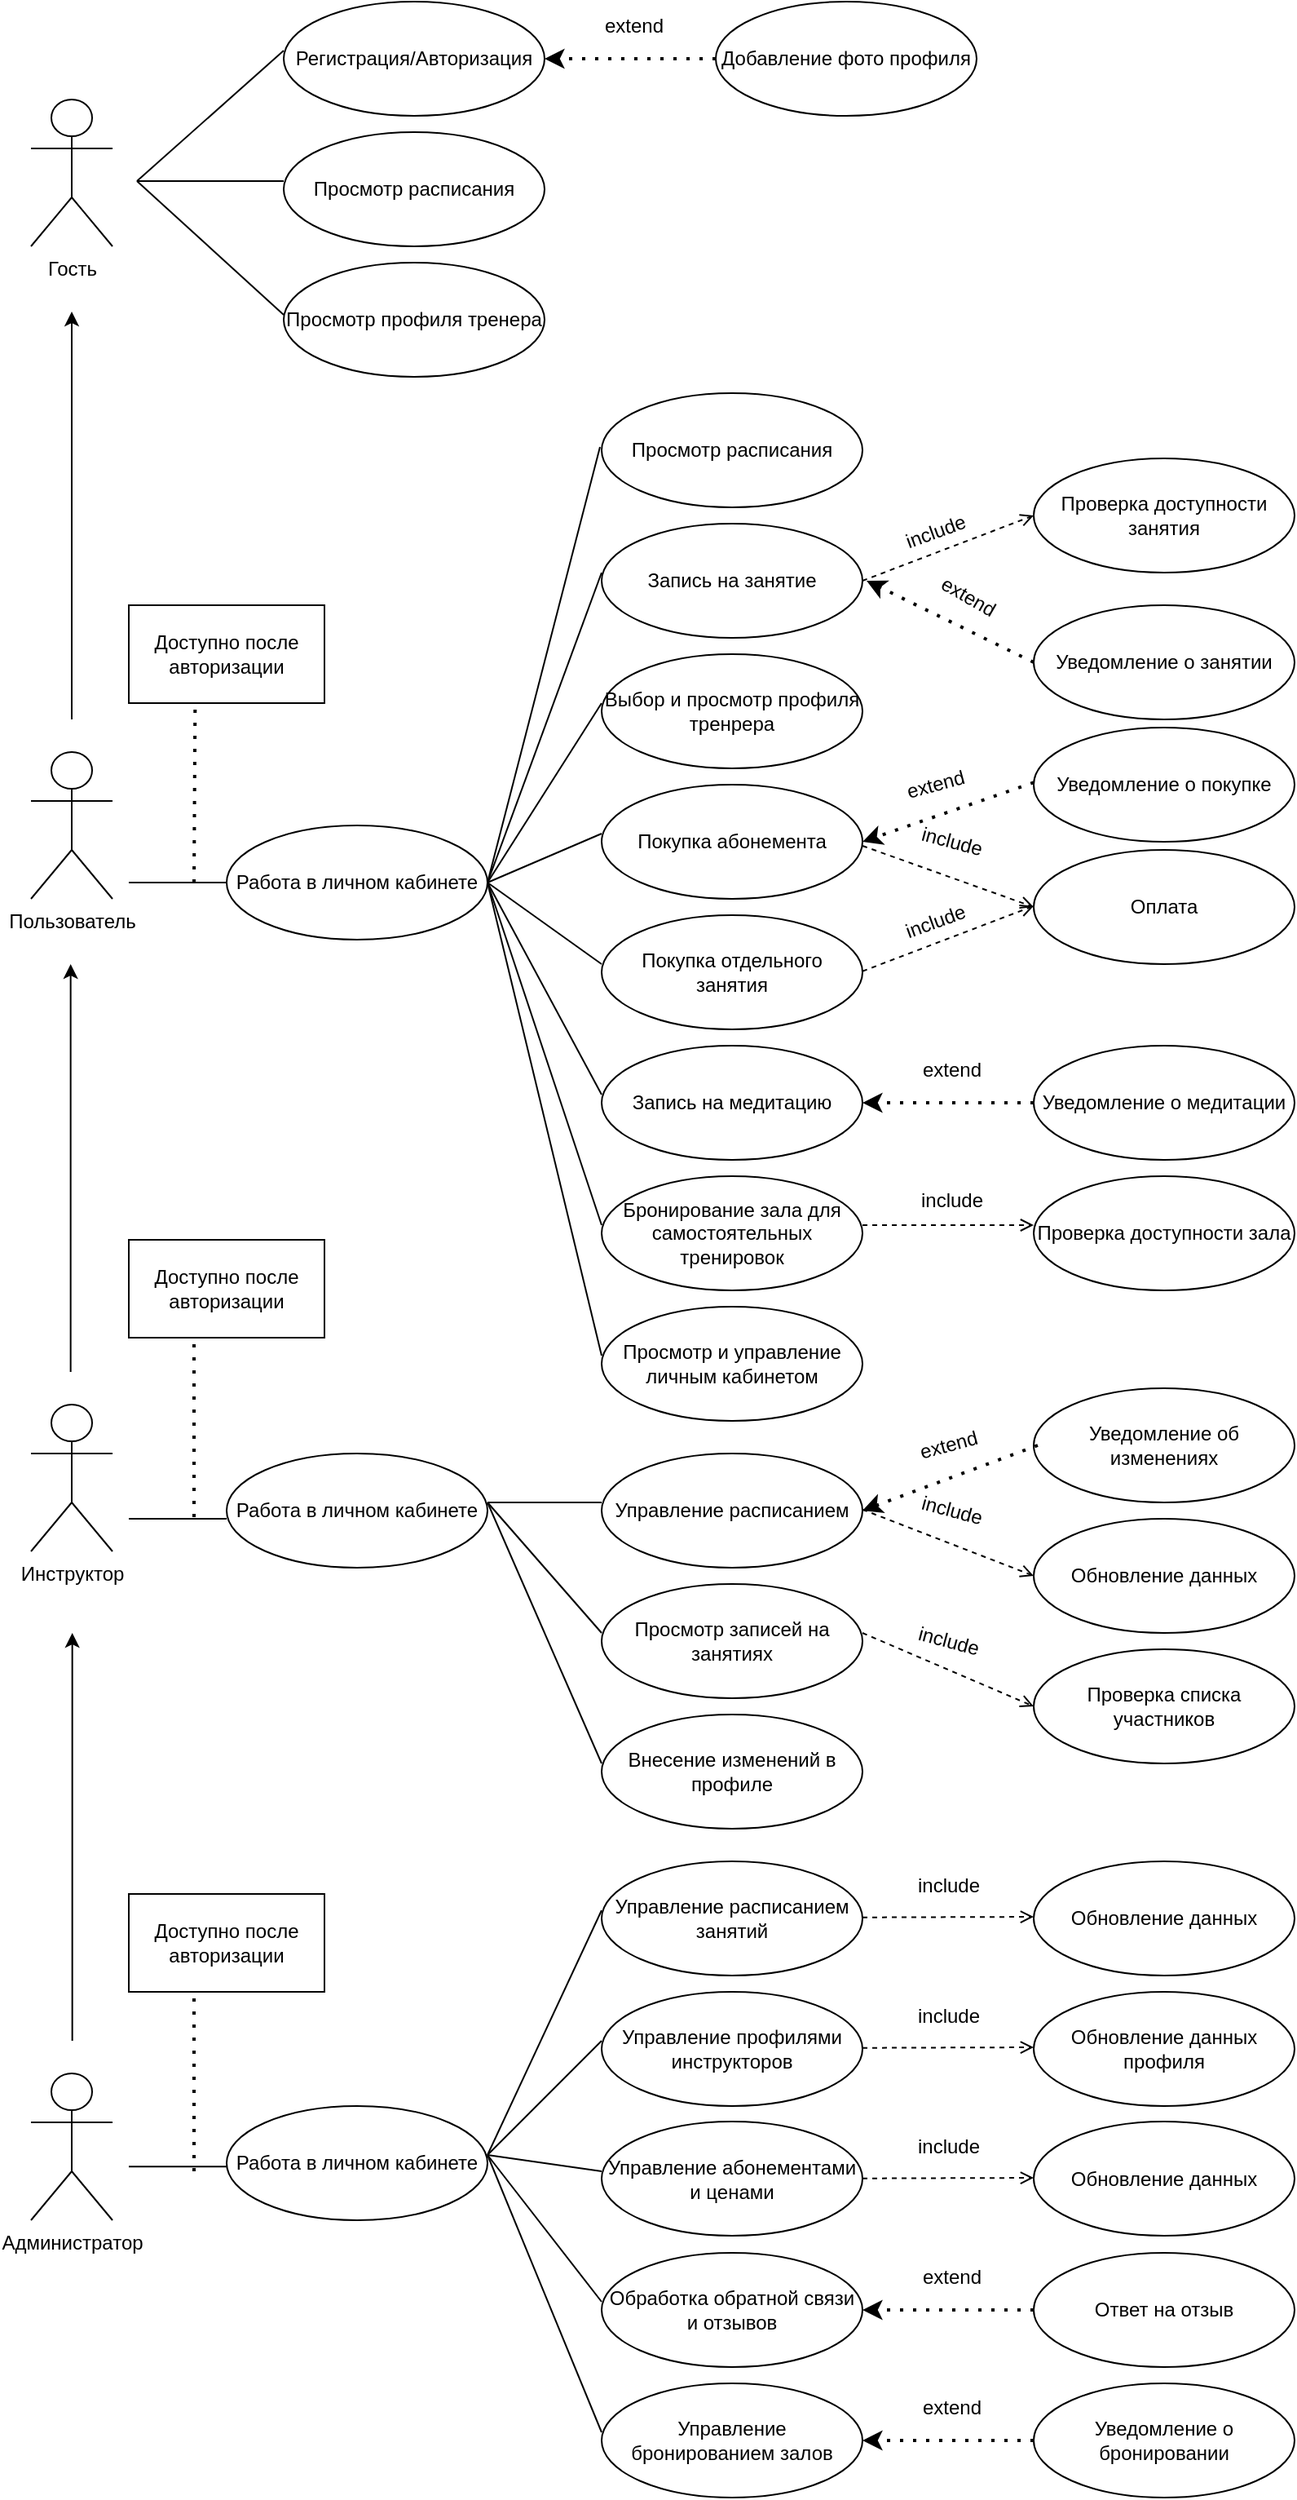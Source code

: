 <mxfile version="24.8.3" pages="2">
  <diagram name="Page-1" id="B9WLQqO9zIOotgpZJvfp">
    <mxGraphModel dx="2607" dy="1575" grid="1" gridSize="10" guides="1" tooltips="1" connect="1" arrows="1" fold="1" page="1" pageScale="1" pageWidth="3300" pageHeight="2339" math="0" shadow="0">
      <root>
        <mxCell id="0" />
        <mxCell id="1" parent="0" />
        <mxCell id="BxtD7QqeGQfDGScbVAJy-2" value="Пользователь" style="shape=umlActor;verticalLabelPosition=bottom;verticalAlign=top;html=1;outlineConnect=0;" parent="1" vertex="1">
          <mxGeometry x="1300" y="810" width="50" height="90" as="geometry" />
        </mxCell>
        <mxCell id="BxtD7QqeGQfDGScbVAJy-3" value="Инструктор" style="shape=umlActor;verticalLabelPosition=bottom;verticalAlign=top;html=1;outlineConnect=0;" parent="1" vertex="1">
          <mxGeometry x="1300" y="1210" width="50" height="90" as="geometry" />
        </mxCell>
        <mxCell id="BxtD7QqeGQfDGScbVAJy-4" value="Администратор" style="shape=umlActor;verticalLabelPosition=bottom;verticalAlign=top;html=1;outlineConnect=0;" parent="1" vertex="1">
          <mxGeometry x="1300" y="1620" width="50" height="90" as="geometry" />
        </mxCell>
        <mxCell id="BxtD7QqeGQfDGScbVAJy-7" value="Гость" style="shape=umlActor;verticalLabelPosition=bottom;verticalAlign=top;html=1;outlineConnect=0;" parent="1" vertex="1">
          <mxGeometry x="1300" y="410" width="50" height="90" as="geometry" />
        </mxCell>
        <mxCell id="BxtD7QqeGQfDGScbVAJy-9" value="&lt;span style=&quot;text-align: left;&quot;&gt;Регистрация/Авторизация&lt;/span&gt;" style="ellipse;whiteSpace=wrap;html=1;" parent="1" vertex="1">
          <mxGeometry x="1455" y="350" width="160" height="70" as="geometry" />
        </mxCell>
        <mxCell id="BxtD7QqeGQfDGScbVAJy-11" value="&lt;font style=&quot;vertical-align: inherit;&quot;&gt;&lt;font style=&quot;vertical-align: inherit;&quot;&gt;Уведомление об изменениях&lt;/font&gt;&lt;/font&gt;" style="ellipse;whiteSpace=wrap;html=1;" parent="1" vertex="1">
          <mxGeometry x="1915" y="1200" width="160" height="70" as="geometry" />
        </mxCell>
        <mxCell id="BxtD7QqeGQfDGScbVAJy-12" value="&lt;font style=&quot;vertical-align: inherit;&quot;&gt;&lt;font style=&quot;vertical-align: inherit;&quot;&gt;Проверка списка участников&lt;/font&gt;&lt;/font&gt;" style="ellipse;whiteSpace=wrap;html=1;" parent="1" vertex="1">
          <mxGeometry x="1915" y="1360" width="160" height="70" as="geometry" />
        </mxCell>
        <mxCell id="BxtD7QqeGQfDGScbVAJy-13" value="&lt;font style=&quot;vertical-align: inherit;&quot;&gt;&lt;font style=&quot;vertical-align: inherit;&quot;&gt;Обновление данных&lt;/font&gt;&lt;/font&gt;" style="ellipse;whiteSpace=wrap;html=1;" parent="1" vertex="1">
          <mxGeometry x="1915" y="1280" width="160" height="70" as="geometry" />
        </mxCell>
        <mxCell id="BxtD7QqeGQfDGScbVAJy-14" value="&lt;font style=&quot;vertical-align: inherit;&quot;&gt;&lt;font style=&quot;vertical-align: inherit;&quot;&gt;Уведомление о медитации&lt;/font&gt;&lt;/font&gt;" style="ellipse;whiteSpace=wrap;html=1;" parent="1" vertex="1">
          <mxGeometry x="1915" y="990" width="160" height="70" as="geometry" />
        </mxCell>
        <mxCell id="BxtD7QqeGQfDGScbVAJy-15" value="&lt;font style=&quot;vertical-align: inherit;&quot;&gt;&lt;font style=&quot;vertical-align: inherit;&quot;&gt;Уведомление о покупке&lt;/font&gt;&lt;/font&gt;" style="ellipse;whiteSpace=wrap;html=1;" parent="1" vertex="1">
          <mxGeometry x="1915" y="795" width="160" height="70" as="geometry" />
        </mxCell>
        <mxCell id="BxtD7QqeGQfDGScbVAJy-16" value="&lt;font style=&quot;vertical-align: inherit;&quot;&gt;&lt;font style=&quot;vertical-align: inherit;&quot;&gt;Уведомление о занятии&lt;/font&gt;&lt;/font&gt;" style="ellipse;whiteSpace=wrap;html=1;" parent="1" vertex="1">
          <mxGeometry x="1915" y="720" width="160" height="70" as="geometry" />
        </mxCell>
        <mxCell id="BxtD7QqeGQfDGScbVAJy-17" value="Проверка доступности зала" style="ellipse;whiteSpace=wrap;html=1;" parent="1" vertex="1">
          <mxGeometry x="1915" y="1070" width="160" height="70" as="geometry" />
        </mxCell>
        <mxCell id="BxtD7QqeGQfDGScbVAJy-18" value="Оплата" style="ellipse;whiteSpace=wrap;html=1;" parent="1" vertex="1">
          <mxGeometry x="1915" y="870" width="160" height="70" as="geometry" />
        </mxCell>
        <mxCell id="BxtD7QqeGQfDGScbVAJy-19" value="Проверка доступности занятия" style="ellipse;whiteSpace=wrap;html=1;" parent="1" vertex="1">
          <mxGeometry x="1915" y="630" width="160" height="70" as="geometry" />
        </mxCell>
        <mxCell id="BxtD7QqeGQfDGScbVAJy-20" value="Добавление фото профиля" style="ellipse;whiteSpace=wrap;html=1;" parent="1" vertex="1">
          <mxGeometry x="1720" y="350" width="160" height="70" as="geometry" />
        </mxCell>
        <mxCell id="BxtD7QqeGQfDGScbVAJy-21" value="Управление бронированием залов" style="ellipse;whiteSpace=wrap;html=1;" parent="1" vertex="1">
          <mxGeometry x="1650" y="1810" width="160" height="70" as="geometry" />
        </mxCell>
        <mxCell id="BxtD7QqeGQfDGScbVAJy-22" value="Обработка обратной связи и отзывов" style="ellipse;whiteSpace=wrap;html=1;" parent="1" vertex="1">
          <mxGeometry x="1650" y="1730" width="160" height="70" as="geometry" />
        </mxCell>
        <mxCell id="BxtD7QqeGQfDGScbVAJy-23" value="Управление абонементами и ценами" style="ellipse;whiteSpace=wrap;html=1;" parent="1" vertex="1">
          <mxGeometry x="1650" y="1649.5" width="160" height="70" as="geometry" />
        </mxCell>
        <mxCell id="BxtD7QqeGQfDGScbVAJy-24" value="Управление профилями инструкторов" style="ellipse;whiteSpace=wrap;html=1;" parent="1" vertex="1">
          <mxGeometry x="1650" y="1570" width="160" height="70" as="geometry" />
        </mxCell>
        <mxCell id="BxtD7QqeGQfDGScbVAJy-25" value="Управление расписанием занятий" style="ellipse;whiteSpace=wrap;html=1;" parent="1" vertex="1">
          <mxGeometry x="1650" y="1490" width="160" height="70" as="geometry" />
        </mxCell>
        <mxCell id="BxtD7QqeGQfDGScbVAJy-26" value="Внесение изменений в профиле" style="ellipse;whiteSpace=wrap;html=1;" parent="1" vertex="1">
          <mxGeometry x="1650" y="1400" width="160" height="70" as="geometry" />
        </mxCell>
        <mxCell id="BxtD7QqeGQfDGScbVAJy-27" value="Просмотр записей на занятиях" style="ellipse;whiteSpace=wrap;html=1;" parent="1" vertex="1">
          <mxGeometry x="1650" y="1320" width="160" height="70" as="geometry" />
        </mxCell>
        <mxCell id="BxtD7QqeGQfDGScbVAJy-28" value="Управление расписанием" style="ellipse;whiteSpace=wrap;html=1;" parent="1" vertex="1">
          <mxGeometry x="1650" y="1240" width="160" height="70" as="geometry" />
        </mxCell>
        <mxCell id="BxtD7QqeGQfDGScbVAJy-29" value="Просмотр и управление личным кабинетом" style="ellipse;whiteSpace=wrap;html=1;" parent="1" vertex="1">
          <mxGeometry x="1650" y="1150" width="160" height="70" as="geometry" />
        </mxCell>
        <mxCell id="BxtD7QqeGQfDGScbVAJy-30" value="Бронирование зала для самостоятельных тренировок" style="ellipse;whiteSpace=wrap;html=1;" parent="1" vertex="1">
          <mxGeometry x="1650" y="1070" width="160" height="70" as="geometry" />
        </mxCell>
        <mxCell id="BxtD7QqeGQfDGScbVAJy-31" value="Запись на медитацию" style="ellipse;whiteSpace=wrap;html=1;" parent="1" vertex="1">
          <mxGeometry x="1650" y="990" width="160" height="70" as="geometry" />
        </mxCell>
        <mxCell id="BxtD7QqeGQfDGScbVAJy-32" value="Покупка отдельного занятия" style="ellipse;whiteSpace=wrap;html=1;" parent="1" vertex="1">
          <mxGeometry x="1650" y="910" width="160" height="70" as="geometry" />
        </mxCell>
        <mxCell id="BxtD7QqeGQfDGScbVAJy-33" value="Покупка абонемента" style="ellipse;whiteSpace=wrap;html=1;" parent="1" vertex="1">
          <mxGeometry x="1650" y="830" width="160" height="70" as="geometry" />
        </mxCell>
        <mxCell id="BxtD7QqeGQfDGScbVAJy-34" value="Выбор и просмотр профиля&lt;div&gt;тренрера&lt;/div&gt;" style="ellipse;whiteSpace=wrap;html=1;" parent="1" vertex="1">
          <mxGeometry x="1650" y="750" width="160" height="70" as="geometry" />
        </mxCell>
        <mxCell id="BxtD7QqeGQfDGScbVAJy-35" value="Запись на занятие" style="ellipse;whiteSpace=wrap;html=1;" parent="1" vertex="1">
          <mxGeometry x="1650" y="670" width="160" height="70" as="geometry" />
        </mxCell>
        <mxCell id="BxtD7QqeGQfDGScbVAJy-36" value="Просмотр расписания" style="ellipse;whiteSpace=wrap;html=1;" parent="1" vertex="1">
          <mxGeometry x="1650" y="590" width="160" height="70" as="geometry" />
        </mxCell>
        <mxCell id="BxtD7QqeGQfDGScbVAJy-37" value="&lt;span style=&quot;text-align: left;&quot;&gt;Просмотр профиля тренера&lt;/span&gt;" style="ellipse;whiteSpace=wrap;html=1;" parent="1" vertex="1">
          <mxGeometry x="1455" y="510" width="160" height="70" as="geometry" />
        </mxCell>
        <mxCell id="BxtD7QqeGQfDGScbVAJy-38" value="&lt;span style=&quot;text-align: left;&quot;&gt;Просмотр расписания&lt;/span&gt;" style="ellipse;whiteSpace=wrap;html=1;" parent="1" vertex="1">
          <mxGeometry x="1455" y="430" width="160" height="70" as="geometry" />
        </mxCell>
        <mxCell id="BxtD7QqeGQfDGScbVAJy-39" value="" style="endArrow=classic;html=1;rounded=0;" parent="1" edge="1">
          <mxGeometry width="50" height="50" relative="1" as="geometry">
            <mxPoint x="1325" y="790" as="sourcePoint" />
            <mxPoint x="1325" y="540" as="targetPoint" />
          </mxGeometry>
        </mxCell>
        <mxCell id="BxtD7QqeGQfDGScbVAJy-40" value="" style="endArrow=classic;html=1;rounded=0;" parent="1" edge="1">
          <mxGeometry width="50" height="50" relative="1" as="geometry">
            <mxPoint x="1324.33" y="1190" as="sourcePoint" />
            <mxPoint x="1324.33" y="940" as="targetPoint" />
          </mxGeometry>
        </mxCell>
        <mxCell id="BxtD7QqeGQfDGScbVAJy-41" value="" style="endArrow=classic;html=1;rounded=0;" parent="1" edge="1">
          <mxGeometry width="50" height="50" relative="1" as="geometry">
            <mxPoint x="1325.33" y="1600" as="sourcePoint" />
            <mxPoint x="1325.33" y="1350" as="targetPoint" />
          </mxGeometry>
        </mxCell>
        <mxCell id="BxtD7QqeGQfDGScbVAJy-43" value="" style="endArrow=none;html=1;rounded=0;" parent="1" edge="1">
          <mxGeometry width="50" height="50" relative="1" as="geometry">
            <mxPoint x="1365" y="460" as="sourcePoint" />
            <mxPoint x="1455" y="380" as="targetPoint" />
          </mxGeometry>
        </mxCell>
        <mxCell id="BxtD7QqeGQfDGScbVAJy-44" value="" style="endArrow=none;html=1;rounded=0;" parent="1" edge="1">
          <mxGeometry width="50" height="50" relative="1" as="geometry">
            <mxPoint x="1365" y="460" as="sourcePoint" />
            <mxPoint x="1455" y="460" as="targetPoint" />
          </mxGeometry>
        </mxCell>
        <mxCell id="BxtD7QqeGQfDGScbVAJy-45" value="" style="endArrow=none;html=1;rounded=0;" parent="1" edge="1">
          <mxGeometry width="50" height="50" relative="1" as="geometry">
            <mxPoint x="1365" y="460" as="sourcePoint" />
            <mxPoint x="1455" y="542" as="targetPoint" />
          </mxGeometry>
        </mxCell>
        <mxCell id="BxtD7QqeGQfDGScbVAJy-46" value="" style="endArrow=none;html=1;rounded=0;" parent="1" edge="1">
          <mxGeometry width="50" height="50" relative="1" as="geometry">
            <mxPoint x="1580" y="890" as="sourcePoint" />
            <mxPoint x="1650" y="860" as="targetPoint" />
          </mxGeometry>
        </mxCell>
        <mxCell id="BxtD7QqeGQfDGScbVAJy-47" value="" style="endArrow=none;html=1;rounded=0;" parent="1" edge="1">
          <mxGeometry width="50" height="50" relative="1" as="geometry">
            <mxPoint x="1580" y="890" as="sourcePoint" />
            <mxPoint x="1650" y="940" as="targetPoint" />
          </mxGeometry>
        </mxCell>
        <mxCell id="BxtD7QqeGQfDGScbVAJy-48" value="" style="endArrow=none;html=1;rounded=0;" parent="1" edge="1">
          <mxGeometry width="50" height="50" relative="1" as="geometry">
            <mxPoint x="1580" y="890" as="sourcePoint" />
            <mxPoint x="1649" y="623" as="targetPoint" />
          </mxGeometry>
        </mxCell>
        <mxCell id="BxtD7QqeGQfDGScbVAJy-49" value="" style="endArrow=none;html=1;rounded=0;" parent="1" edge="1">
          <mxGeometry width="50" height="50" relative="1" as="geometry">
            <mxPoint x="1580" y="890" as="sourcePoint" />
            <mxPoint x="1650" y="700" as="targetPoint" />
          </mxGeometry>
        </mxCell>
        <mxCell id="BxtD7QqeGQfDGScbVAJy-50" value="" style="endArrow=none;html=1;rounded=0;" parent="1" edge="1">
          <mxGeometry width="50" height="50" relative="1" as="geometry">
            <mxPoint x="1580" y="890" as="sourcePoint" />
            <mxPoint x="1650" y="780" as="targetPoint" />
          </mxGeometry>
        </mxCell>
        <mxCell id="BxtD7QqeGQfDGScbVAJy-51" value="" style="endArrow=none;html=1;rounded=0;" parent="1" edge="1">
          <mxGeometry width="50" height="50" relative="1" as="geometry">
            <mxPoint x="1580" y="890" as="sourcePoint" />
            <mxPoint x="1650" y="1020" as="targetPoint" />
          </mxGeometry>
        </mxCell>
        <mxCell id="BxtD7QqeGQfDGScbVAJy-52" value="" style="endArrow=none;html=1;rounded=0;" parent="1" edge="1">
          <mxGeometry width="50" height="50" relative="1" as="geometry">
            <mxPoint x="1580" y="890" as="sourcePoint" />
            <mxPoint x="1650" y="1100" as="targetPoint" />
          </mxGeometry>
        </mxCell>
        <mxCell id="BxtD7QqeGQfDGScbVAJy-53" value="" style="endArrow=none;html=1;rounded=0;" parent="1" edge="1">
          <mxGeometry width="50" height="50" relative="1" as="geometry">
            <mxPoint x="1580" y="890" as="sourcePoint" />
            <mxPoint x="1650" y="1180" as="targetPoint" />
          </mxGeometry>
        </mxCell>
        <mxCell id="BxtD7QqeGQfDGScbVAJy-54" value="" style="endArrow=none;html=1;rounded=0;" parent="1" edge="1">
          <mxGeometry width="50" height="50" relative="1" as="geometry">
            <mxPoint x="1580" y="1270" as="sourcePoint" />
            <mxPoint x="1650" y="1430" as="targetPoint" />
          </mxGeometry>
        </mxCell>
        <mxCell id="BxtD7QqeGQfDGScbVAJy-55" value="" style="endArrow=none;html=1;rounded=0;" parent="1" edge="1">
          <mxGeometry width="50" height="50" relative="1" as="geometry">
            <mxPoint x="1580" y="1270" as="sourcePoint" />
            <mxPoint x="1650" y="1270" as="targetPoint" />
          </mxGeometry>
        </mxCell>
        <mxCell id="BxtD7QqeGQfDGScbVAJy-56" value="" style="endArrow=none;html=1;rounded=0;" parent="1" edge="1">
          <mxGeometry width="50" height="50" relative="1" as="geometry">
            <mxPoint x="1580" y="1270" as="sourcePoint" />
            <mxPoint x="1650" y="1350" as="targetPoint" />
          </mxGeometry>
        </mxCell>
        <mxCell id="BxtD7QqeGQfDGScbVAJy-57" value="" style="endArrow=none;html=1;rounded=0;" parent="1" edge="1">
          <mxGeometry width="50" height="50" relative="1" as="geometry">
            <mxPoint x="1580" y="1670" as="sourcePoint" />
            <mxPoint x="1650" y="1520" as="targetPoint" />
          </mxGeometry>
        </mxCell>
        <mxCell id="BxtD7QqeGQfDGScbVAJy-58" value="" style="endArrow=none;html=1;rounded=0;" parent="1" edge="1">
          <mxGeometry width="50" height="50" relative="1" as="geometry">
            <mxPoint x="1580" y="1670" as="sourcePoint" />
            <mxPoint x="1650" y="1600" as="targetPoint" />
          </mxGeometry>
        </mxCell>
        <mxCell id="BxtD7QqeGQfDGScbVAJy-59" value="" style="endArrow=none;html=1;rounded=0;" parent="1" edge="1">
          <mxGeometry width="50" height="50" relative="1" as="geometry">
            <mxPoint x="1580" y="1670" as="sourcePoint" />
            <mxPoint x="1650" y="1680" as="targetPoint" />
          </mxGeometry>
        </mxCell>
        <mxCell id="BxtD7QqeGQfDGScbVAJy-60" value="" style="endArrow=none;html=1;rounded=0;" parent="1" edge="1">
          <mxGeometry width="50" height="50" relative="1" as="geometry">
            <mxPoint x="1580" y="1670" as="sourcePoint" />
            <mxPoint x="1650" y="1760" as="targetPoint" />
          </mxGeometry>
        </mxCell>
        <mxCell id="BxtD7QqeGQfDGScbVAJy-61" value="" style="endArrow=none;html=1;rounded=0;" parent="1" edge="1">
          <mxGeometry width="50" height="50" relative="1" as="geometry">
            <mxPoint x="1580" y="1670" as="sourcePoint" />
            <mxPoint x="1650" y="1840" as="targetPoint" />
          </mxGeometry>
        </mxCell>
        <mxCell id="w1u9Vb_Czb-dNVVVjH1F-5" value="&lt;font style=&quot;vertical-align: inherit;&quot;&gt;&lt;font style=&quot;vertical-align: inherit;&quot;&gt;Обновление данных&lt;/font&gt;&lt;/font&gt;" style="ellipse;whiteSpace=wrap;html=1;" vertex="1" parent="1">
          <mxGeometry x="1915" y="1490" width="160" height="70" as="geometry" />
        </mxCell>
        <mxCell id="w1u9Vb_Czb-dNVVVjH1F-6" value="&lt;font style=&quot;vertical-align: inherit;&quot;&gt;&lt;font style=&quot;vertical-align: inherit;&quot;&gt;Обновление данных профиля&lt;/font&gt;&lt;/font&gt;" style="ellipse;whiteSpace=wrap;html=1;" vertex="1" parent="1">
          <mxGeometry x="1915" y="1570" width="160" height="70" as="geometry" />
        </mxCell>
        <mxCell id="w1u9Vb_Czb-dNVVVjH1F-7" value="&lt;font style=&quot;vertical-align: inherit;&quot;&gt;&lt;font style=&quot;vertical-align: inherit;&quot;&gt;&lt;font style=&quot;vertical-align: inherit;&quot;&gt;&lt;font style=&quot;vertical-align: inherit;&quot;&gt;Обновление данных&lt;/font&gt;&lt;/font&gt;&lt;/font&gt;&lt;/font&gt;" style="ellipse;whiteSpace=wrap;html=1;" vertex="1" parent="1">
          <mxGeometry x="1915" y="1649.5" width="160" height="70" as="geometry" />
        </mxCell>
        <mxCell id="w1u9Vb_Czb-dNVVVjH1F-8" value="&lt;font style=&quot;vertical-align: inherit;&quot;&gt;&lt;font style=&quot;vertical-align: inherit;&quot;&gt;Уведомление о бронировании&lt;/font&gt;&lt;/font&gt;" style="ellipse;whiteSpace=wrap;html=1;" vertex="1" parent="1">
          <mxGeometry x="1915" y="1810" width="160" height="70" as="geometry" />
        </mxCell>
        <mxCell id="w1u9Vb_Czb-dNVVVjH1F-9" value="&lt;font style=&quot;vertical-align: inherit;&quot;&gt;&lt;font style=&quot;vertical-align: inherit;&quot;&gt;Ответ на отзыв&lt;/font&gt;&lt;/font&gt;" style="ellipse;whiteSpace=wrap;html=1;" vertex="1" parent="1">
          <mxGeometry x="1915" y="1730" width="160" height="70" as="geometry" />
        </mxCell>
        <mxCell id="w1u9Vb_Czb-dNVVVjH1F-12" value="" style="endArrow=open;dashed=1;html=1;rounded=0;exitX=1;exitY=0.5;exitDx=0;exitDy=0;entryX=0;entryY=0.5;entryDx=0;entryDy=0;startArrow=none;startFill=0;endFill=0;" edge="1" parent="1" source="BxtD7QqeGQfDGScbVAJy-35" target="BxtD7QqeGQfDGScbVAJy-19">
          <mxGeometry width="50" height="50" relative="1" as="geometry">
            <mxPoint x="1905" y="610" as="sourcePoint" />
            <mxPoint x="1955" y="560" as="targetPoint" />
          </mxGeometry>
        </mxCell>
        <mxCell id="w1u9Vb_Czb-dNVVVjH1F-13" value="include" style="text;html=1;align=center;verticalAlign=middle;whiteSpace=wrap;rounded=0;rotation=-20;" vertex="1" parent="1">
          <mxGeometry x="1825" y="660" width="60" height="30" as="geometry" />
        </mxCell>
        <mxCell id="w1u9Vb_Czb-dNVVVjH1F-14" value="" style="endArrow=open;dashed=1;html=1;rounded=0;exitX=1;exitY=0.5;exitDx=0;exitDy=0;entryX=0;entryY=0.5;entryDx=0;entryDy=0;startArrow=none;startFill=0;endFill=0;" edge="1" parent="1" target="BxtD7QqeGQfDGScbVAJy-18">
          <mxGeometry width="50" height="50" relative="1" as="geometry">
            <mxPoint x="1810" y="867.5" as="sourcePoint" />
            <mxPoint x="1915" y="827.5" as="targetPoint" />
          </mxGeometry>
        </mxCell>
        <mxCell id="w1u9Vb_Czb-dNVVVjH1F-15" value="include" style="text;html=1;align=center;verticalAlign=middle;whiteSpace=wrap;rounded=0;rotation=15;" vertex="1" parent="1">
          <mxGeometry x="1835" y="850" width="60" height="30" as="geometry" />
        </mxCell>
        <mxCell id="w1u9Vb_Czb-dNVVVjH1F-18" value="" style="group" vertex="1" connectable="0" parent="1">
          <mxGeometry x="1810" y="890.004" width="105" height="54.356" as="geometry" />
        </mxCell>
        <mxCell id="w1u9Vb_Czb-dNVVVjH1F-16" value="" style="endArrow=open;dashed=1;html=1;rounded=0;exitX=1;exitY=0.5;exitDx=0;exitDy=0;entryX=0;entryY=0.5;entryDx=0;entryDy=0;startArrow=none;startFill=0;endFill=0;" edge="1" parent="w1u9Vb_Czb-dNVVVjH1F-18">
          <mxGeometry width="50" height="50" relative="1" as="geometry">
            <mxPoint y="54.356" as="sourcePoint" />
            <mxPoint x="105" y="14.356" as="targetPoint" />
          </mxGeometry>
        </mxCell>
        <mxCell id="w1u9Vb_Czb-dNVVVjH1F-17" value="include" style="text;html=1;align=center;verticalAlign=middle;whiteSpace=wrap;rounded=0;rotation=-20;" vertex="1" parent="w1u9Vb_Czb-dNVVVjH1F-18">
          <mxGeometry x="15" y="9.356" width="60" height="30" as="geometry" />
        </mxCell>
        <mxCell id="w1u9Vb_Czb-dNVVVjH1F-19" value="" style="group;rotation=15;" vertex="1" connectable="0" parent="1">
          <mxGeometry x="1815" y="1070" width="100" height="52.18" as="geometry" />
        </mxCell>
        <mxCell id="w1u9Vb_Czb-dNVVVjH1F-20" value="" style="endArrow=open;dashed=1;html=1;rounded=0;startArrow=none;startFill=0;endFill=0;" edge="1" parent="w1u9Vb_Czb-dNVVVjH1F-19">
          <mxGeometry width="50" height="50" relative="1" as="geometry">
            <mxPoint x="-5" y="30" as="sourcePoint" />
            <mxPoint x="100" y="30" as="targetPoint" />
          </mxGeometry>
        </mxCell>
        <mxCell id="w1u9Vb_Czb-dNVVVjH1F-21" value="include" style="text;html=1;align=center;verticalAlign=middle;whiteSpace=wrap;rounded=0;rotation=0;" vertex="1" parent="w1u9Vb_Czb-dNVVVjH1F-19">
          <mxGeometry x="20" y="0.004" width="60" height="29.36" as="geometry" />
        </mxCell>
        <mxCell id="w1u9Vb_Czb-dNVVVjH1F-25" value="" style="group" vertex="1" connectable="0" parent="1">
          <mxGeometry x="1810" y="1220.004" width="105" height="54.356" as="geometry" />
        </mxCell>
        <mxCell id="w1u9Vb_Czb-dNVVVjH1F-26" value="" style="endArrow=open;dashed=1;html=1;rounded=0;exitX=1;exitY=0.5;exitDx=0;exitDy=0;entryX=0;entryY=0.5;entryDx=0;entryDy=0;startArrow=none;startFill=0;endFill=0;" edge="1" parent="w1u9Vb_Czb-dNVVVjH1F-25" target="BxtD7QqeGQfDGScbVAJy-13">
          <mxGeometry width="50" height="50" relative="1" as="geometry">
            <mxPoint y="54.356" as="sourcePoint" />
            <mxPoint x="105" y="14.356" as="targetPoint" />
          </mxGeometry>
        </mxCell>
        <mxCell id="w1u9Vb_Czb-dNVVVjH1F-50" value="extend" style="text;html=1;align=center;verticalAlign=middle;whiteSpace=wrap;rounded=0;rotation=-15;" vertex="1" parent="w1u9Vb_Czb-dNVVVjH1F-25">
          <mxGeometry x="22.5" y="-0.004" width="60" height="30" as="geometry" />
        </mxCell>
        <mxCell id="w1u9Vb_Czb-dNVVVjH1F-27" value="include" style="text;html=1;align=center;verticalAlign=middle;whiteSpace=wrap;rounded=0;rotation=15;" vertex="1" parent="1">
          <mxGeometry x="1835" y="1260" width="60" height="30" as="geometry" />
        </mxCell>
        <mxCell id="w1u9Vb_Czb-dNVVVjH1F-28" value="" style="group" vertex="1" connectable="0" parent="1">
          <mxGeometry x="1810" y="1295.644" width="105" height="54.356" as="geometry" />
        </mxCell>
        <mxCell id="w1u9Vb_Czb-dNVVVjH1F-29" value="" style="endArrow=open;dashed=1;html=1;rounded=0;exitX=1;exitY=0.5;exitDx=0;exitDy=0;entryX=0;entryY=0.5;entryDx=0;entryDy=0;startArrow=none;startFill=0;endFill=0;" edge="1" parent="w1u9Vb_Czb-dNVVVjH1F-28" target="BxtD7QqeGQfDGScbVAJy-12">
          <mxGeometry width="50" height="50" relative="1" as="geometry">
            <mxPoint y="54.356" as="sourcePoint" />
            <mxPoint x="105" y="14.356" as="targetPoint" />
          </mxGeometry>
        </mxCell>
        <mxCell id="w1u9Vb_Czb-dNVVVjH1F-30" value="include" style="text;html=1;align=center;verticalAlign=middle;whiteSpace=wrap;rounded=0;rotation=15;" vertex="1" parent="1">
          <mxGeometry x="1832.5" y="1340" width="60" height="30" as="geometry" />
        </mxCell>
        <mxCell id="w1u9Vb_Czb-dNVVVjH1F-31" value="" style="group" vertex="1" connectable="0" parent="1">
          <mxGeometry x="1810" y="1470.004" width="105" height="54.356" as="geometry" />
        </mxCell>
        <mxCell id="w1u9Vb_Czb-dNVVVjH1F-32" value="" style="endArrow=open;dashed=1;html=1;rounded=0;exitX=1;exitY=0.5;exitDx=0;exitDy=0;startArrow=none;startFill=0;endFill=0;" edge="1" parent="w1u9Vb_Czb-dNVVVjH1F-31">
          <mxGeometry width="50" height="50" relative="1" as="geometry">
            <mxPoint y="54.356" as="sourcePoint" />
            <mxPoint x="105" y="53.996" as="targetPoint" />
          </mxGeometry>
        </mxCell>
        <mxCell id="w1u9Vb_Czb-dNVVVjH1F-33" value="include" style="text;html=1;align=center;verticalAlign=middle;whiteSpace=wrap;rounded=0;rotation=0;" vertex="1" parent="w1u9Vb_Czb-dNVVVjH1F-31">
          <mxGeometry x="22.5" y="19.996" width="60" height="30" as="geometry" />
        </mxCell>
        <mxCell id="w1u9Vb_Czb-dNVVVjH1F-35" value="" style="group" vertex="1" connectable="0" parent="1">
          <mxGeometry x="1810" y="1550.004" width="105" height="54.356" as="geometry" />
        </mxCell>
        <mxCell id="w1u9Vb_Czb-dNVVVjH1F-36" value="" style="endArrow=open;dashed=1;html=1;rounded=0;exitX=1;exitY=0.5;exitDx=0;exitDy=0;startArrow=none;startFill=0;endFill=0;" edge="1" parent="w1u9Vb_Czb-dNVVVjH1F-35">
          <mxGeometry width="50" height="50" relative="1" as="geometry">
            <mxPoint y="54.356" as="sourcePoint" />
            <mxPoint x="105" y="53.996" as="targetPoint" />
          </mxGeometry>
        </mxCell>
        <mxCell id="w1u9Vb_Czb-dNVVVjH1F-37" value="include" style="text;html=1;align=center;verticalAlign=middle;whiteSpace=wrap;rounded=0;rotation=0;" vertex="1" parent="w1u9Vb_Czb-dNVVVjH1F-35">
          <mxGeometry x="22.5" y="19.996" width="60" height="30" as="geometry" />
        </mxCell>
        <mxCell id="w1u9Vb_Czb-dNVVVjH1F-38" value="" style="group" vertex="1" connectable="0" parent="1">
          <mxGeometry x="1810" y="1630.004" width="105" height="54.356" as="geometry" />
        </mxCell>
        <mxCell id="w1u9Vb_Czb-dNVVVjH1F-39" value="" style="endArrow=open;dashed=1;html=1;rounded=0;exitX=1;exitY=0.5;exitDx=0;exitDy=0;startArrow=none;startFill=0;endFill=0;" edge="1" parent="w1u9Vb_Czb-dNVVVjH1F-38">
          <mxGeometry width="50" height="50" relative="1" as="geometry">
            <mxPoint y="54.356" as="sourcePoint" />
            <mxPoint x="105" y="53.996" as="targetPoint" />
          </mxGeometry>
        </mxCell>
        <mxCell id="w1u9Vb_Czb-dNVVVjH1F-40" value="include" style="text;html=1;align=center;verticalAlign=middle;whiteSpace=wrap;rounded=0;rotation=0;" vertex="1" parent="w1u9Vb_Czb-dNVVVjH1F-38">
          <mxGeometry x="22.5" y="19.996" width="60" height="30" as="geometry" />
        </mxCell>
        <mxCell id="w1u9Vb_Czb-dNVVVjH1F-41" value="" style="endArrow=classic;dashed=1;html=1;dashPattern=1 3;strokeWidth=2;rounded=0;exitX=0;exitY=0.5;exitDx=0;exitDy=0;startArrow=none;startFill=0;endFill=1;entryX=1;entryY=0.5;entryDx=0;entryDy=0;" edge="1" parent="1" source="BxtD7QqeGQfDGScbVAJy-20" target="BxtD7QqeGQfDGScbVAJy-9">
          <mxGeometry width="50" height="50" relative="1" as="geometry">
            <mxPoint x="1570" y="430" as="sourcePoint" />
            <mxPoint x="1620" y="380" as="targetPoint" />
          </mxGeometry>
        </mxCell>
        <mxCell id="w1u9Vb_Czb-dNVVVjH1F-42" value="extend" style="text;html=1;align=center;verticalAlign=middle;whiteSpace=wrap;rounded=0;" vertex="1" parent="1">
          <mxGeometry x="1640" y="350" width="60" height="30" as="geometry" />
        </mxCell>
        <mxCell id="w1u9Vb_Czb-dNVVVjH1F-43" value="" style="endArrow=classic;dashed=1;html=1;dashPattern=1 3;strokeWidth=2;rounded=0;exitX=0;exitY=0.5;exitDx=0;exitDy=0;startArrow=none;startFill=0;endFill=1;entryX=1;entryY=0.5;entryDx=0;entryDy=0;" edge="1" parent="1" source="BxtD7QqeGQfDGScbVAJy-16">
          <mxGeometry width="50" height="50" relative="1" as="geometry">
            <mxPoint x="1917.5" y="705" as="sourcePoint" />
            <mxPoint x="1812.5" y="705" as="targetPoint" />
          </mxGeometry>
        </mxCell>
        <mxCell id="w1u9Vb_Czb-dNVVVjH1F-44" value="extend" style="text;html=1;align=center;verticalAlign=middle;whiteSpace=wrap;rounded=0;rotation=30;" vertex="1" parent="1">
          <mxGeometry x="1845" y="700" width="60" height="30" as="geometry" />
        </mxCell>
        <mxCell id="w1u9Vb_Czb-dNVVVjH1F-45" value="" style="endArrow=classic;dashed=1;html=1;dashPattern=1 3;strokeWidth=2;rounded=0;exitX=0;exitY=0.5;exitDx=0;exitDy=0;startArrow=none;startFill=0;endFill=1;entryX=1;entryY=0.5;entryDx=0;entryDy=0;" edge="1" parent="1" target="BxtD7QqeGQfDGScbVAJy-33">
          <mxGeometry width="50" height="50" relative="1" as="geometry">
            <mxPoint x="1915" y="828.67" as="sourcePoint" />
            <mxPoint x="1810" y="828.67" as="targetPoint" />
          </mxGeometry>
        </mxCell>
        <mxCell id="w1u9Vb_Czb-dNVVVjH1F-46" value="extend" style="text;html=1;align=center;verticalAlign=middle;whiteSpace=wrap;rounded=0;rotation=-15;" vertex="1" parent="1">
          <mxGeometry x="1825" y="815.0" width="60" height="30" as="geometry" />
        </mxCell>
        <mxCell id="w1u9Vb_Czb-dNVVVjH1F-47" value="" style="endArrow=classic;dashed=1;html=1;dashPattern=1 3;strokeWidth=2;rounded=0;exitX=0;exitY=0.5;exitDx=0;exitDy=0;startArrow=none;startFill=0;endFill=1;entryX=1;entryY=0.5;entryDx=0;entryDy=0;" edge="1" parent="1">
          <mxGeometry width="50" height="50" relative="1" as="geometry">
            <mxPoint x="1915" y="1025" as="sourcePoint" />
            <mxPoint x="1810" y="1025" as="targetPoint" />
          </mxGeometry>
        </mxCell>
        <mxCell id="w1u9Vb_Czb-dNVVVjH1F-48" value="extend" style="text;html=1;align=center;verticalAlign=middle;whiteSpace=wrap;rounded=0;" vertex="1" parent="1">
          <mxGeometry x="1835" y="990" width="60" height="30" as="geometry" />
        </mxCell>
        <mxCell id="w1u9Vb_Czb-dNVVVjH1F-49" value="" style="endArrow=classic;dashed=1;html=1;dashPattern=1 3;strokeWidth=2;rounded=0;exitX=0;exitY=0.5;exitDx=0;exitDy=0;startArrow=none;startFill=0;endFill=1;entryX=1;entryY=0.5;entryDx=0;entryDy=0;" edge="1" parent="1" target="BxtD7QqeGQfDGScbVAJy-28">
          <mxGeometry width="50" height="50" relative="1" as="geometry">
            <mxPoint x="1917.5" y="1235" as="sourcePoint" />
            <mxPoint x="1812.5" y="1235" as="targetPoint" />
          </mxGeometry>
        </mxCell>
        <mxCell id="w1u9Vb_Czb-dNVVVjH1F-51" value="" style="endArrow=classic;dashed=1;html=1;dashPattern=1 3;strokeWidth=2;rounded=0;exitX=0;exitY=0.5;exitDx=0;exitDy=0;startArrow=none;startFill=0;endFill=1;entryX=1;entryY=0.5;entryDx=0;entryDy=0;" edge="1" parent="1">
          <mxGeometry width="50" height="50" relative="1" as="geometry">
            <mxPoint x="1915" y="1765" as="sourcePoint" />
            <mxPoint x="1810" y="1765" as="targetPoint" />
          </mxGeometry>
        </mxCell>
        <mxCell id="w1u9Vb_Czb-dNVVVjH1F-52" value="extend" style="text;html=1;align=center;verticalAlign=middle;whiteSpace=wrap;rounded=0;" vertex="1" parent="1">
          <mxGeometry x="1835" y="1730" width="60" height="30" as="geometry" />
        </mxCell>
        <mxCell id="w1u9Vb_Czb-dNVVVjH1F-53" value="" style="endArrow=classic;dashed=1;html=1;dashPattern=1 3;strokeWidth=2;rounded=0;exitX=0;exitY=0.5;exitDx=0;exitDy=0;startArrow=none;startFill=0;endFill=1;entryX=1;entryY=0.5;entryDx=0;entryDy=0;" edge="1" parent="1">
          <mxGeometry width="50" height="50" relative="1" as="geometry">
            <mxPoint x="1915" y="1845" as="sourcePoint" />
            <mxPoint x="1810" y="1845" as="targetPoint" />
          </mxGeometry>
        </mxCell>
        <mxCell id="w1u9Vb_Czb-dNVVVjH1F-54" value="extend" style="text;html=1;align=center;verticalAlign=middle;whiteSpace=wrap;rounded=0;" vertex="1" parent="1">
          <mxGeometry x="1835" y="1810" width="60" height="30" as="geometry" />
        </mxCell>
        <mxCell id="w1u9Vb_Czb-dNVVVjH1F-55" value="Работа в личном кабинете" style="ellipse;whiteSpace=wrap;html=1;" vertex="1" parent="1">
          <mxGeometry x="1420" y="855" width="160" height="70" as="geometry" />
        </mxCell>
        <mxCell id="w1u9Vb_Czb-dNVVVjH1F-56" value="" style="endArrow=none;html=1;rounded=0;" edge="1" parent="1">
          <mxGeometry width="50" height="50" relative="1" as="geometry">
            <mxPoint x="1360" y="890" as="sourcePoint" />
            <mxPoint x="1420" y="890" as="targetPoint" />
          </mxGeometry>
        </mxCell>
        <mxCell id="w1u9Vb_Czb-dNVVVjH1F-57" value="Работа в личном кабинете" style="ellipse;whiteSpace=wrap;html=1;" vertex="1" parent="1">
          <mxGeometry x="1420" y="1640" width="160" height="70" as="geometry" />
        </mxCell>
        <mxCell id="w1u9Vb_Czb-dNVVVjH1F-58" value="" style="endArrow=none;html=1;rounded=0;" edge="1" parent="1">
          <mxGeometry width="50" height="50" relative="1" as="geometry">
            <mxPoint x="1360" y="1677.09" as="sourcePoint" />
            <mxPoint x="1420" y="1677.09" as="targetPoint" />
          </mxGeometry>
        </mxCell>
        <mxCell id="w1u9Vb_Czb-dNVVVjH1F-59" value="Работа в личном кабинете" style="ellipse;whiteSpace=wrap;html=1;" vertex="1" parent="1">
          <mxGeometry x="1420" y="1240" width="160" height="70" as="geometry" />
        </mxCell>
        <mxCell id="w1u9Vb_Czb-dNVVVjH1F-60" value="" style="endArrow=none;html=1;rounded=0;" edge="1" parent="1">
          <mxGeometry width="50" height="50" relative="1" as="geometry">
            <mxPoint x="1360" y="1280" as="sourcePoint" />
            <mxPoint x="1420" y="1280" as="targetPoint" />
          </mxGeometry>
        </mxCell>
        <mxCell id="w1u9Vb_Czb-dNVVVjH1F-61" value="Доступно после авторизации" style="rounded=0;whiteSpace=wrap;html=1;" vertex="1" parent="1">
          <mxGeometry x="1360" y="720" width="120" height="60" as="geometry" />
        </mxCell>
        <mxCell id="w1u9Vb_Czb-dNVVVjH1F-62" value="Доступно после авторизации" style="rounded=0;whiteSpace=wrap;html=1;" vertex="1" parent="1">
          <mxGeometry x="1360" y="1109" width="120" height="60" as="geometry" />
        </mxCell>
        <mxCell id="w1u9Vb_Czb-dNVVVjH1F-63" value="Доступно после авторизации" style="rounded=0;whiteSpace=wrap;html=1;" vertex="1" parent="1">
          <mxGeometry x="1360" y="1510" width="120" height="60" as="geometry" />
        </mxCell>
        <mxCell id="w1u9Vb_Czb-dNVVVjH1F-64" value="" style="endArrow=none;dashed=1;html=1;dashPattern=1 3;strokeWidth=2;rounded=0;" edge="1" parent="1">
          <mxGeometry width="50" height="50" relative="1" as="geometry">
            <mxPoint x="1400" y="1279" as="sourcePoint" />
            <mxPoint x="1400" y="1169" as="targetPoint" />
          </mxGeometry>
        </mxCell>
        <mxCell id="w1u9Vb_Czb-dNVVVjH1F-65" value="" style="endArrow=none;dashed=1;html=1;dashPattern=1 3;strokeWidth=2;rounded=0;" edge="1" parent="1">
          <mxGeometry width="50" height="50" relative="1" as="geometry">
            <mxPoint x="1400" y="1680" as="sourcePoint" />
            <mxPoint x="1400" y="1570" as="targetPoint" />
          </mxGeometry>
        </mxCell>
        <mxCell id="w1u9Vb_Czb-dNVVVjH1F-67" value="" style="endArrow=none;dashed=1;html=1;dashPattern=1 3;strokeWidth=2;rounded=0;entryX=0.339;entryY=0.993;entryDx=0;entryDy=0;entryPerimeter=0;" edge="1" parent="1" target="w1u9Vb_Czb-dNVVVjH1F-61">
          <mxGeometry width="50" height="50" relative="1" as="geometry">
            <mxPoint x="1400" y="890" as="sourcePoint" />
            <mxPoint x="1420" y="780" as="targetPoint" />
          </mxGeometry>
        </mxCell>
      </root>
    </mxGraphModel>
  </diagram>
  <diagram id="2NP_dmFwDvyKiiTUhefd" name="Page-2">
    <mxGraphModel dx="1434" dy="866" grid="1" gridSize="10" guides="1" tooltips="1" connect="1" arrows="1" fold="1" page="1" pageScale="1" pageWidth="3300" pageHeight="2339" math="0" shadow="0">
      <root>
        <mxCell id="0" />
        <mxCell id="1" parent="0" />
      </root>
    </mxGraphModel>
  </diagram>
</mxfile>
